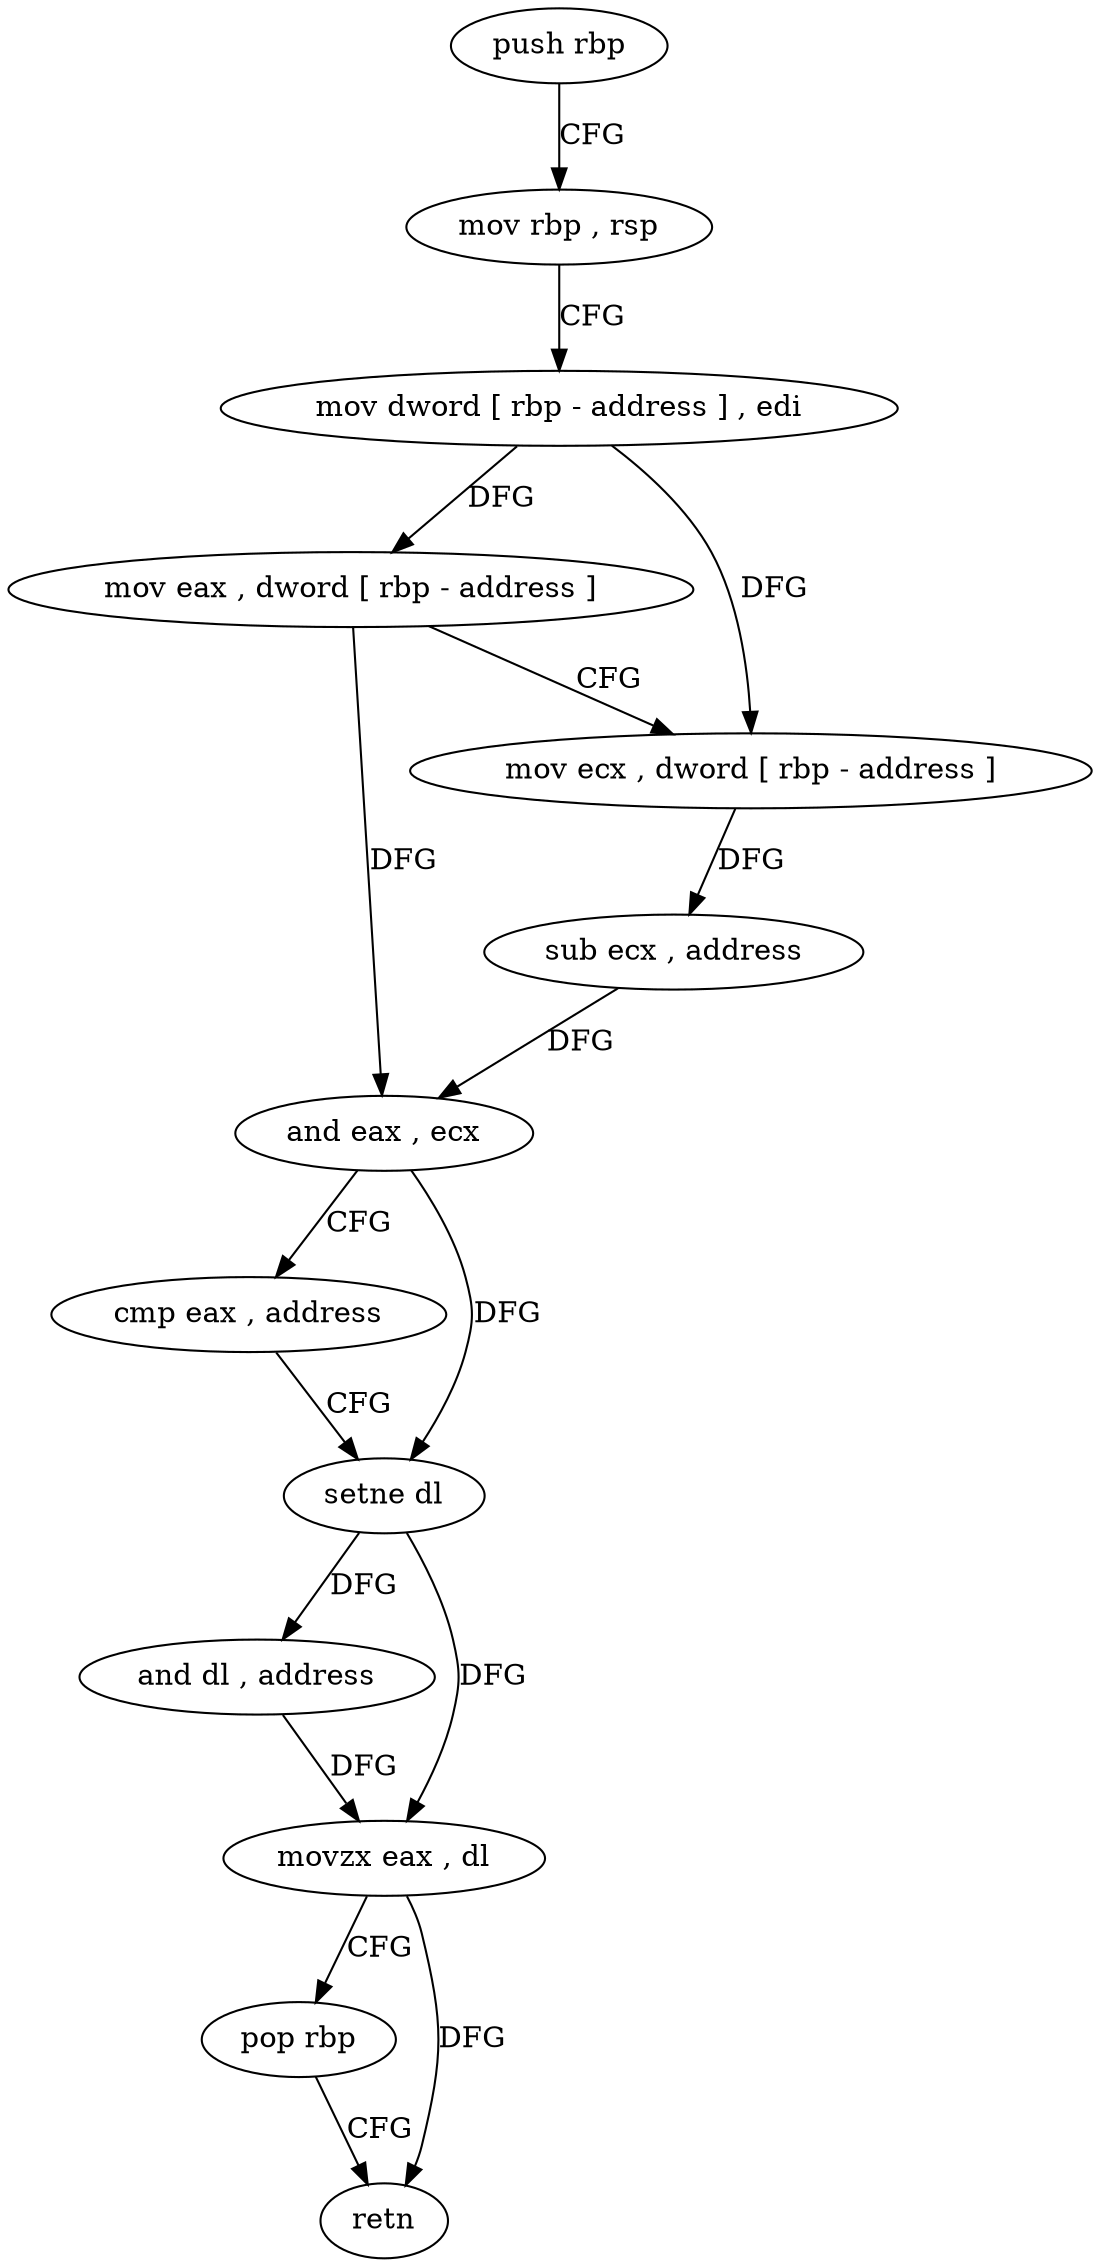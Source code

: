 digraph "func" {
"4238144" [label = "push rbp" ]
"4238145" [label = "mov rbp , rsp" ]
"4238148" [label = "mov dword [ rbp - address ] , edi" ]
"4238151" [label = "mov eax , dword [ rbp - address ]" ]
"4238154" [label = "mov ecx , dword [ rbp - address ]" ]
"4238157" [label = "sub ecx , address" ]
"4238160" [label = "and eax , ecx" ]
"4238162" [label = "cmp eax , address" ]
"4238165" [label = "setne dl" ]
"4238168" [label = "and dl , address" ]
"4238171" [label = "movzx eax , dl" ]
"4238174" [label = "pop rbp" ]
"4238175" [label = "retn" ]
"4238144" -> "4238145" [ label = "CFG" ]
"4238145" -> "4238148" [ label = "CFG" ]
"4238148" -> "4238151" [ label = "DFG" ]
"4238148" -> "4238154" [ label = "DFG" ]
"4238151" -> "4238154" [ label = "CFG" ]
"4238151" -> "4238160" [ label = "DFG" ]
"4238154" -> "4238157" [ label = "DFG" ]
"4238157" -> "4238160" [ label = "DFG" ]
"4238160" -> "4238162" [ label = "CFG" ]
"4238160" -> "4238165" [ label = "DFG" ]
"4238162" -> "4238165" [ label = "CFG" ]
"4238165" -> "4238168" [ label = "DFG" ]
"4238165" -> "4238171" [ label = "DFG" ]
"4238168" -> "4238171" [ label = "DFG" ]
"4238171" -> "4238174" [ label = "CFG" ]
"4238171" -> "4238175" [ label = "DFG" ]
"4238174" -> "4238175" [ label = "CFG" ]
}
